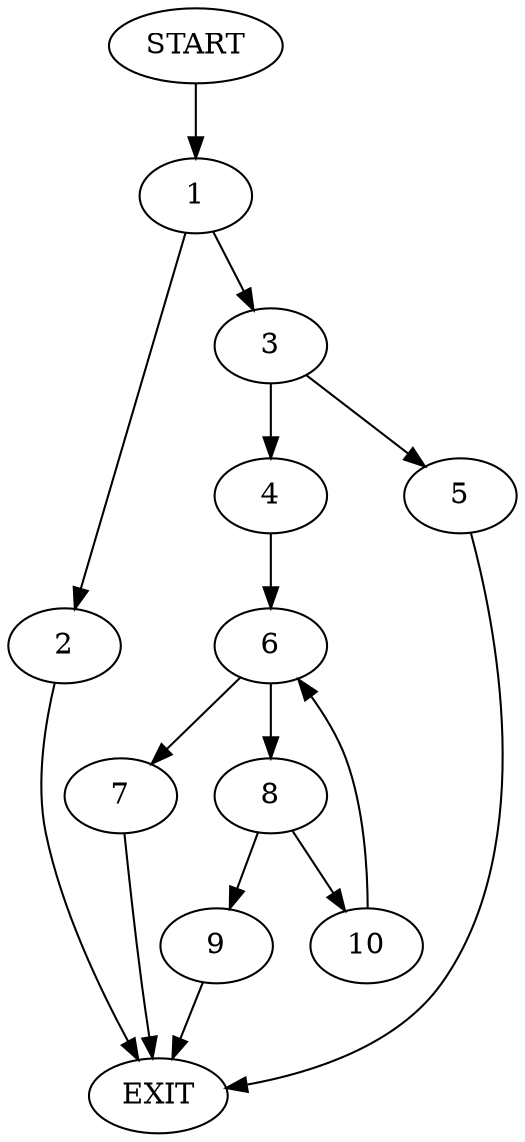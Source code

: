 digraph {
0 [label="START"]
11 [label="EXIT"]
0 -> 1
1 -> 2
1 -> 3
3 -> 4
3 -> 5
2 -> 11
5 -> 11
4 -> 6
6 -> 7
6 -> 8
7 -> 11
8 -> 9
8 -> 10
9 -> 11
10 -> 6
}
